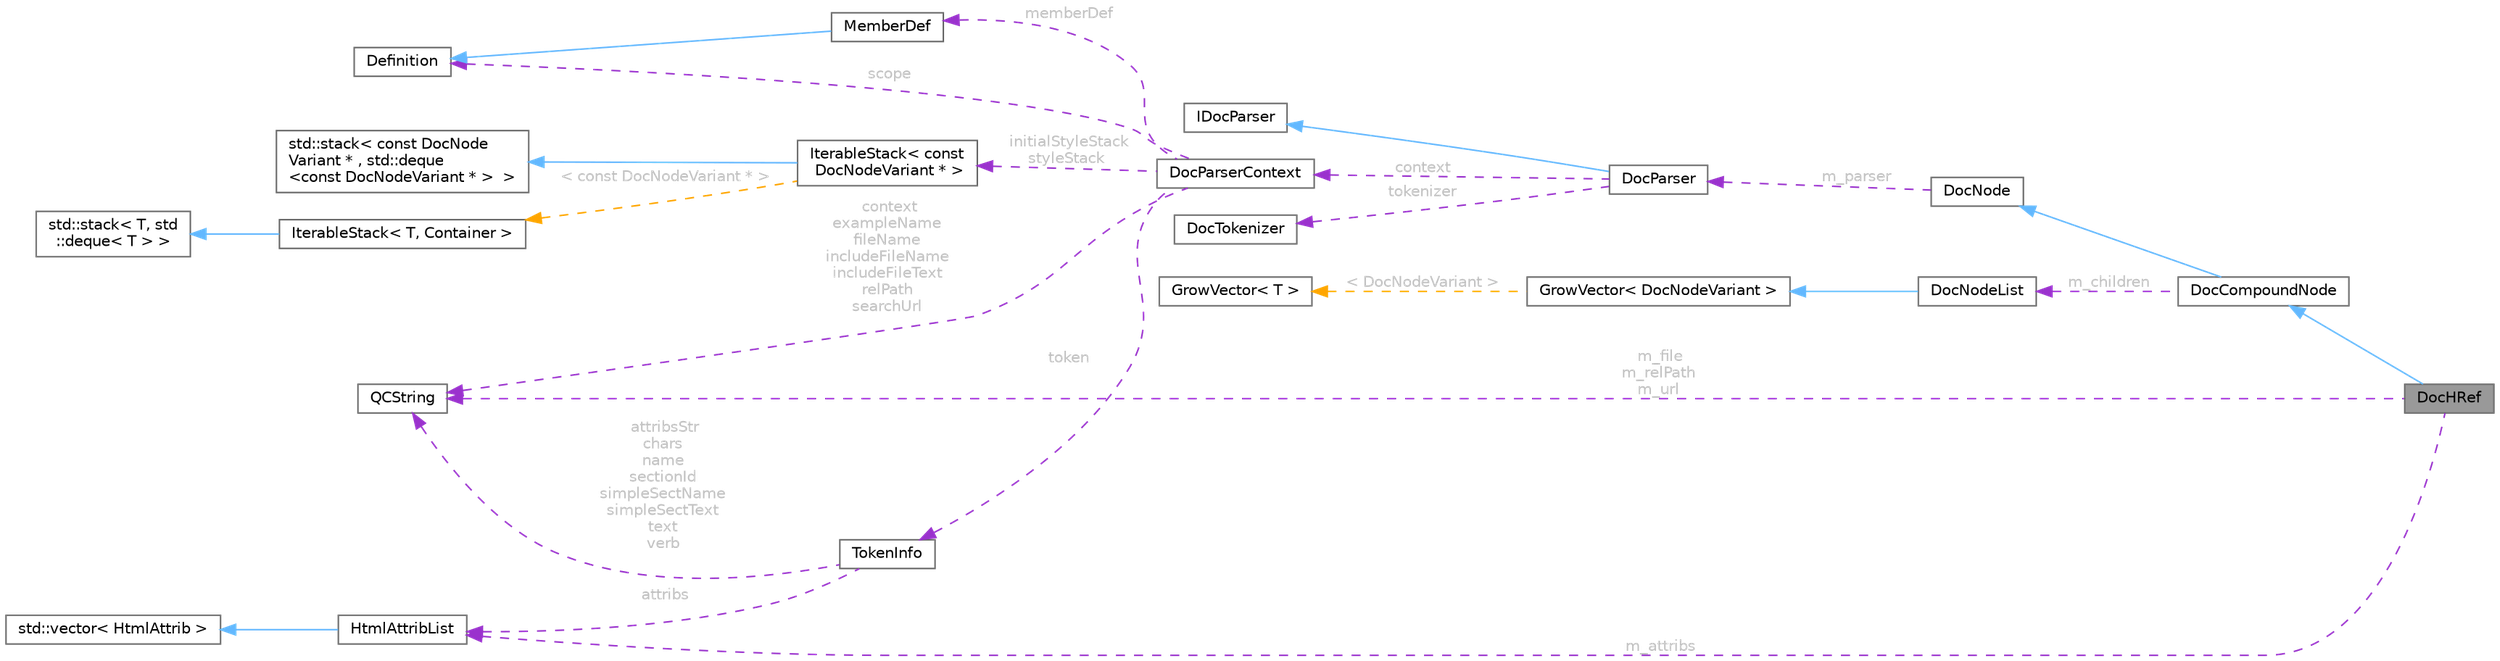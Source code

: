digraph "DocHRef"
{
 // INTERACTIVE_SVG=YES
 // LATEX_PDF_SIZE
  bgcolor="transparent";
  edge [fontname=Helvetica,fontsize=10,labelfontname=Helvetica,labelfontsize=10];
  node [fontname=Helvetica,fontsize=10,shape=box,height=0.2,width=0.4];
  rankdir="LR";
  Node1 [id="Node000001",label="DocHRef",height=0.2,width=0.4,color="gray40", fillcolor="grey60", style="filled", fontcolor="black",tooltip="Node representing a Hypertext reference."];
  Node2 -> Node1 [id="edge1_Node000001_Node000002",dir="back",color="steelblue1",style="solid"];
  Node2 [id="Node000002",label="DocCompoundNode",height=0.2,width=0.4,color="gray40", fillcolor="white", style="filled",URL="$da/dfc/class_doc_compound_node.html",tooltip="Base class for nodes with children."];
  Node3 -> Node2 [id="edge2_Node000002_Node000003",dir="back",color="steelblue1",style="solid"];
  Node3 [id="Node000003",label="DocNode",height=0.2,width=0.4,color="gray40", fillcolor="white", style="filled",URL="$d9/d0e/class_doc_node.html",tooltip="Abstract node interface with type information."];
  Node4 -> Node3 [id="edge3_Node000003_Node000004",dir="back",color="darkorchid3",style="dashed",label=" m_parser",fontcolor="grey" ];
  Node4 [id="Node000004",label="DocParser",height=0.2,width=0.4,color="gray40", fillcolor="white", style="filled",URL="$da/d02/class_doc_parser.html",tooltip=" "];
  Node5 -> Node4 [id="edge4_Node000004_Node000005",dir="back",color="steelblue1",style="solid"];
  Node5 [id="Node000005",label="IDocParser",height=0.2,width=0.4,color="gray40", fillcolor="white", style="filled",URL="$de/dad/class_i_doc_parser.html",tooltip="opaque parser interface"];
  Node6 -> Node4 [id="edge5_Node000004_Node000006",dir="back",color="darkorchid3",style="dashed",label=" context",fontcolor="grey" ];
  Node6 [id="Node000006",label="DocParserContext",height=0.2,width=0.4,color="gray40", fillcolor="white", style="filled",URL="$d8/d7d/struct_doc_parser_context.html",tooltip="Parser's context to store all global variables."];
  Node7 -> Node6 [id="edge6_Node000006_Node000007",dir="back",color="darkorchid3",style="dashed",label=" scope",fontcolor="grey" ];
  Node7 [id="Node000007",label="Definition",height=0.2,width=0.4,color="gray40", fillcolor="white", style="filled",URL="$d5/dcc/class_definition.html",tooltip="The common base class of all entity definitions found in the sources."];
  Node8 -> Node6 [id="edge7_Node000006_Node000008",dir="back",color="darkorchid3",style="dashed",label=" context\nexampleName\nfileName\nincludeFileName\nincludeFileText\nrelPath\nsearchUrl",fontcolor="grey" ];
  Node8 [id="Node000008",label="QCString",height=0.2,width=0.4,color="gray40", fillcolor="white", style="filled",URL="$d9/d45/class_q_c_string.html",tooltip="This is an alternative implementation of QCString."];
  Node9 -> Node6 [id="edge8_Node000006_Node000009",dir="back",color="darkorchid3",style="dashed",label=" initialStyleStack\nstyleStack",fontcolor="grey" ];
  Node9 [id="Node000009",label="IterableStack\< const\l DocNodeVariant * \>",height=0.2,width=0.4,color="gray40", fillcolor="white", style="filled",URL="$d9/d82/class_iterable_stack.html",tooltip=" "];
  Node10 -> Node9 [id="edge9_Node000009_Node000010",dir="back",color="steelblue1",style="solid"];
  Node10 [id="Node000010",label="std::stack\< const DocNode\lVariant * , std::deque\l\<const DocNodeVariant * \>  \>",height=0.2,width=0.4,color="gray40", fillcolor="white", style="filled"];
  Node11 -> Node9 [id="edge10_Node000009_Node000011",dir="back",color="orange",style="dashed",label=" \< const DocNodeVariant * \>",fontcolor="grey" ];
  Node11 [id="Node000011",label="IterableStack\< T, Container \>",height=0.2,width=0.4,color="gray40", fillcolor="white", style="filled",URL="$d9/d82/class_iterable_stack.html",tooltip=" "];
  Node12 -> Node11 [id="edge11_Node000011_Node000012",dir="back",color="steelblue1",style="solid"];
  Node12 [id="Node000012",label="std::stack\< T, std\l::deque\< T \> \>",height=0.2,width=0.4,color="gray40", fillcolor="white", style="filled"];
  Node13 -> Node6 [id="edge12_Node000006_Node000013",dir="back",color="darkorchid3",style="dashed",label=" memberDef",fontcolor="grey" ];
  Node13 [id="Node000013",label="MemberDef",height=0.2,width=0.4,color="gray40", fillcolor="white", style="filled",URL="$da/d09/class_member_def.html",tooltip="A model of a class/file/namespace member symbol."];
  Node7 -> Node13 [id="edge13_Node000013_Node000007",dir="back",color="steelblue1",style="solid"];
  Node14 -> Node6 [id="edge14_Node000006_Node000014",dir="back",color="darkorchid3",style="dashed",label=" token",fontcolor="grey" ];
  Node14 [id="Node000014",label="TokenInfo",height=0.2,width=0.4,color="gray40", fillcolor="white", style="filled",URL="$d6/df4/struct_token_info.html",tooltip="Data associated with a token used by the comment block parser."];
  Node8 -> Node14 [id="edge15_Node000014_Node000008",dir="back",color="darkorchid3",style="dashed",label=" attribsStr\nchars\nname\nsectionId\nsimpleSectName\nsimpleSectText\ntext\nverb",fontcolor="grey" ];
  Node15 -> Node14 [id="edge16_Node000014_Node000015",dir="back",color="darkorchid3",style="dashed",label=" attribs",fontcolor="grey" ];
  Node15 [id="Node000015",label="HtmlAttribList",height=0.2,width=0.4,color="gray40", fillcolor="white", style="filled",URL="$db/d4d/class_html_attrib_list.html",tooltip="Class representing a list of HTML attributes."];
  Node16 -> Node15 [id="edge17_Node000015_Node000016",dir="back",color="steelblue1",style="solid"];
  Node16 [id="Node000016",label="std::vector\< HtmlAttrib \>",height=0.2,width=0.4,color="gray40", fillcolor="white", style="filled"];
  Node17 -> Node4 [id="edge18_Node000004_Node000017",dir="back",color="darkorchid3",style="dashed",label=" tokenizer",fontcolor="grey" ];
  Node17 [id="Node000017",label="DocTokenizer",height=0.2,width=0.4,color="gray40", fillcolor="white", style="filled",URL="$d1/d7f/class_doc_tokenizer.html",tooltip=" "];
  Node18 -> Node2 [id="edge19_Node000002_Node000018",dir="back",color="darkorchid3",style="dashed",label=" m_children",fontcolor="grey" ];
  Node18 [id="Node000018",label="DocNodeList",height=0.2,width=0.4,color="gray40", fillcolor="white", style="filled",URL="$d9/dd3/struct_doc_node_list.html",tooltip=" "];
  Node19 -> Node18 [id="edge20_Node000018_Node000019",dir="back",color="steelblue1",style="solid"];
  Node19 [id="Node000019",label="GrowVector\< DocNodeVariant \>",height=0.2,width=0.4,color="gray40", fillcolor="white", style="filled",URL="$d0/d08/class_grow_vector.html",tooltip=" "];
  Node20 -> Node19 [id="edge21_Node000019_Node000020",dir="back",color="orange",style="dashed",label=" \< DocNodeVariant \>",fontcolor="grey" ];
  Node20 [id="Node000020",label="GrowVector\< T \>",height=0.2,width=0.4,color="gray40", fillcolor="white", style="filled",URL="$d0/d08/class_grow_vector.html",tooltip="std::vector like container optimised for pushing elements to the back."];
  Node15 -> Node1 [id="edge22_Node000001_Node000015",dir="back",color="darkorchid3",style="dashed",label=" m_attribs",fontcolor="grey" ];
  Node8 -> Node1 [id="edge23_Node000001_Node000008",dir="back",color="darkorchid3",style="dashed",label=" m_file\nm_relPath\nm_url",fontcolor="grey" ];
}
